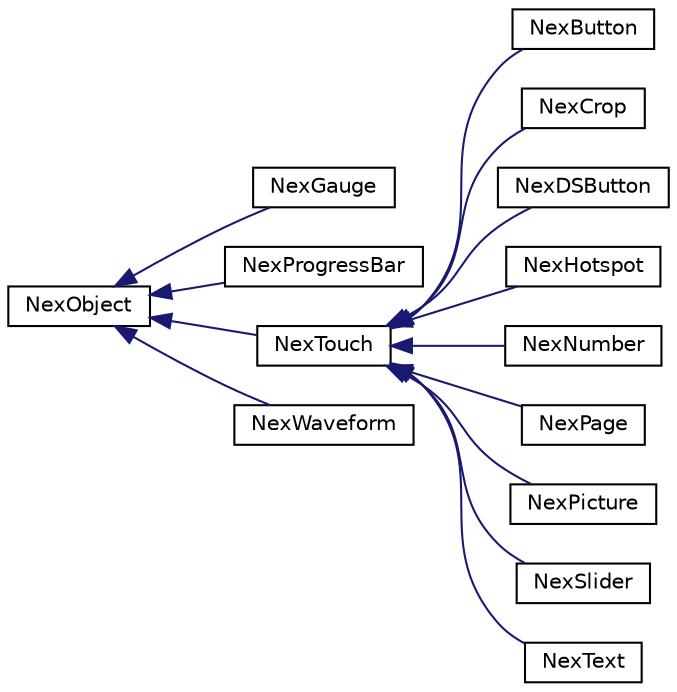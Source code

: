 digraph "Graphical Class Hierarchy"
{
  edge [fontname="Helvetica",fontsize="10",labelfontname="Helvetica",labelfontsize="10"];
  node [fontname="Helvetica",fontsize="10",shape=record];
  rankdir="LR";
  Node1 [label="NexObject",height=0.2,width=0.4,color="black", fillcolor="white", style="filled",URL="$class_nex_object.html",tooltip="Root class of all Nextion components. "];
  Node1 -> Node2 [dir="back",color="midnightblue",fontsize="10",style="solid",fontname="Helvetica"];
  Node2 [label="NexGauge",height=0.2,width=0.4,color="black", fillcolor="white", style="filled",URL="$class_nex_gauge.html",tooltip="NexGauge component. "];
  Node1 -> Node3 [dir="back",color="midnightblue",fontsize="10",style="solid",fontname="Helvetica"];
  Node3 [label="NexProgressBar",height=0.2,width=0.4,color="black", fillcolor="white", style="filled",URL="$class_nex_progress_bar.html",tooltip="NexProgressBar component. "];
  Node1 -> Node4 [dir="back",color="midnightblue",fontsize="10",style="solid",fontname="Helvetica"];
  Node4 [label="NexTouch",height=0.2,width=0.4,color="black", fillcolor="white", style="filled",URL="$class_nex_touch.html",tooltip="Father class of the components with touch events. "];
  Node4 -> Node5 [dir="back",color="midnightblue",fontsize="10",style="solid",fontname="Helvetica"];
  Node5 [label="NexButton",height=0.2,width=0.4,color="black", fillcolor="white", style="filled",URL="$class_nex_button.html",tooltip="NexButton component. "];
  Node4 -> Node6 [dir="back",color="midnightblue",fontsize="10",style="solid",fontname="Helvetica"];
  Node6 [label="NexCrop",height=0.2,width=0.4,color="black", fillcolor="white", style="filled",URL="$class_nex_crop.html",tooltip="NexCrop component. "];
  Node4 -> Node7 [dir="back",color="midnightblue",fontsize="10",style="solid",fontname="Helvetica"];
  Node7 [label="NexDSButton",height=0.2,width=0.4,color="black", fillcolor="white", style="filled",URL="$class_nex_d_s_button.html",tooltip="NexDSButton component. "];
  Node4 -> Node8 [dir="back",color="midnightblue",fontsize="10",style="solid",fontname="Helvetica"];
  Node8 [label="NexHotspot",height=0.2,width=0.4,color="black", fillcolor="white", style="filled",URL="$class_nex_hotspot.html",tooltip="NexHotspot component. "];
  Node4 -> Node9 [dir="back",color="midnightblue",fontsize="10",style="solid",fontname="Helvetica"];
  Node9 [label="NexNumber",height=0.2,width=0.4,color="black", fillcolor="white", style="filled",URL="$class_nex_number.html",tooltip="NexNumber component. "];
  Node4 -> Node10 [dir="back",color="midnightblue",fontsize="10",style="solid",fontname="Helvetica"];
  Node10 [label="NexPage",height=0.2,width=0.4,color="black", fillcolor="white", style="filled",URL="$class_nex_page.html",tooltip="A special component , which can contain other components such as NexButton, NexText and NexWaveform..."];
  Node4 -> Node11 [dir="back",color="midnightblue",fontsize="10",style="solid",fontname="Helvetica"];
  Node11 [label="NexPicture",height=0.2,width=0.4,color="black", fillcolor="white", style="filled",URL="$class_nex_picture.html",tooltip="NexPicture component. "];
  Node4 -> Node12 [dir="back",color="midnightblue",fontsize="10",style="solid",fontname="Helvetica"];
  Node12 [label="NexSlider",height=0.2,width=0.4,color="black", fillcolor="white", style="filled",URL="$class_nex_slider.html",tooltip="NexSlider component. "];
  Node4 -> Node13 [dir="back",color="midnightblue",fontsize="10",style="solid",fontname="Helvetica"];
  Node13 [label="NexText",height=0.2,width=0.4,color="black", fillcolor="white", style="filled",URL="$class_nex_text.html",tooltip="NexText component. "];
  Node1 -> Node14 [dir="back",color="midnightblue",fontsize="10",style="solid",fontname="Helvetica"];
  Node14 [label="NexWaveform",height=0.2,width=0.4,color="black", fillcolor="white", style="filled",URL="$class_nex_waveform.html",tooltip="NexWaveform component. "];
}
